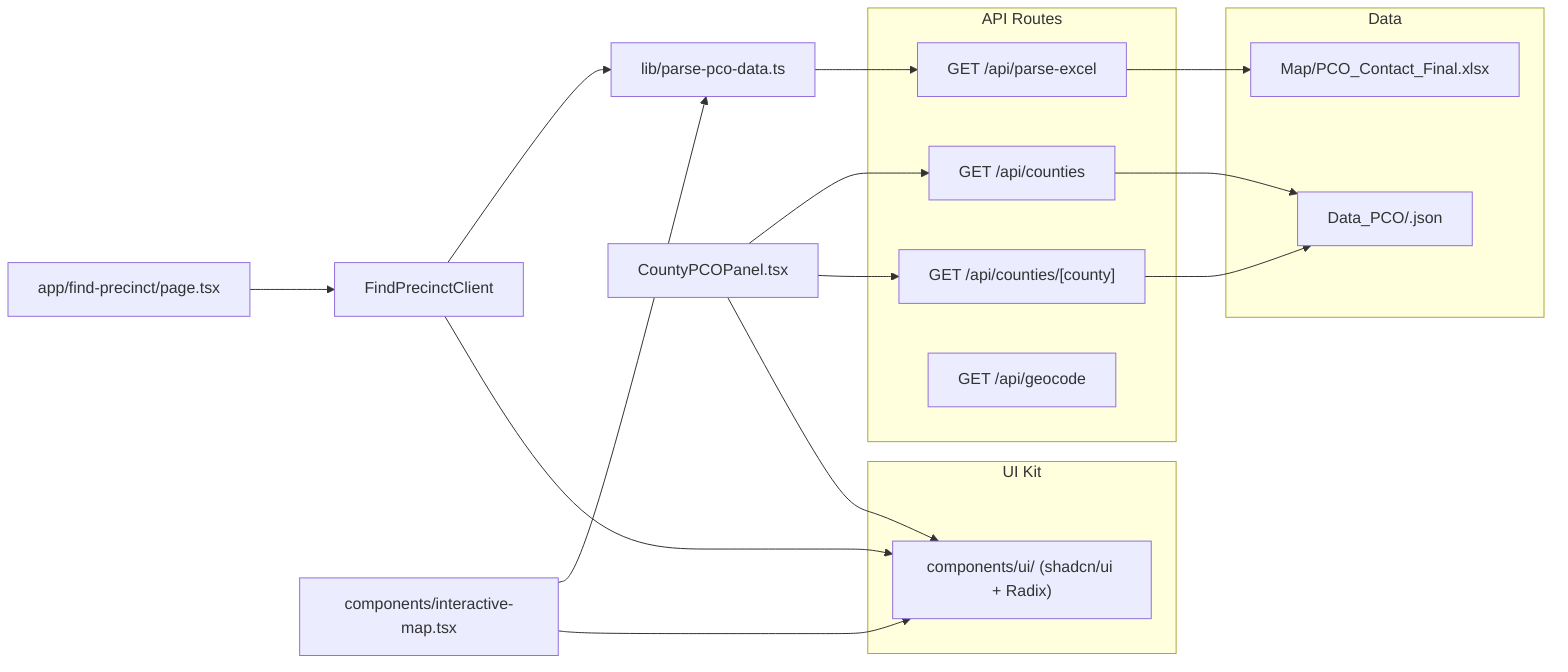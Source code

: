 graph LR
P["app/find-precinct/page.tsx"] --> F["FindPrecinctClient"]
F --> L["lib/parse-pco-data.ts"]
L --> API4["GET /api/parse-excel"]
C["CountyPCOPanel.tsx"] --> API1["GET /api/counties"]
C --> API2["GET /api/counties/[county]"]
M["components/interactive-map.tsx"] --> L
subgraph "API Routes"
API1
API2
API3["GET /api/geocode"]
API4
end
subgraph "Data"
J["Data_PCO/.json"]
X["Map/PCO_Contact_Final.xlsx"]
end
API1 --> J
API2 --> J
API4 --> X
subgraph "UI Kit"
U["components/ui/ (shadcn/ui + Radix)"]
end
F --> U
C --> U
M --> U